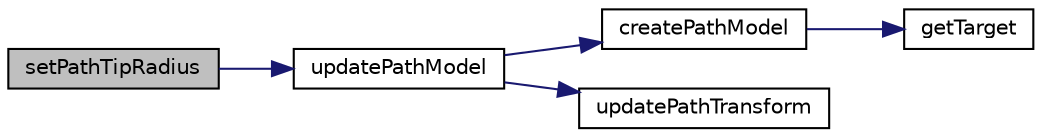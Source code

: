 digraph "setPathTipRadius"
{
 // LATEX_PDF_SIZE
  bgcolor="transparent";
  edge [fontname="Helvetica",fontsize="10",labelfontname="Helvetica",labelfontsize="10"];
  node [fontname="Helvetica",fontsize="10",shape=record];
  rankdir="LR";
  Node1 [label="setPathTipRadius",height=0.2,width=0.4,color="black", fillcolor="grey75", style="filled", fontcolor="black",tooltip=" "];
  Node1 -> Node2 [color="midnightblue",fontsize="10",style="solid",fontname="Helvetica"];
  Node2 [label="updatePathModel",height=0.2,width=0.4,color="black",URL="$class_p_r_i_s_m_1_1_straight_needle_insertion_logic.html#af9dcd5143df6c795adf29c47beabf26b",tooltip=" "];
  Node2 -> Node3 [color="midnightblue",fontsize="10",style="solid",fontname="Helvetica"];
  Node3 [label="createPathModel",height=0.2,width=0.4,color="black",URL="$class_p_r_i_s_m_1_1_straight_needle_insertion_logic.html#a01b0b6636b3a9df6c4889d89ed590d08",tooltip=" "];
  Node3 -> Node4 [color="midnightblue",fontsize="10",style="solid",fontname="Helvetica"];
  Node4 [label="getTarget",height=0.2,width=0.4,color="black",URL="$class_p_r_i_s_m_1_1_straight_needle_insertion_logic.html#ac7f193e1acb5a2827b4a2798bcf267a8",tooltip=" "];
  Node2 -> Node5 [color="midnightblue",fontsize="10",style="solid",fontname="Helvetica"];
  Node5 [label="updatePathTransform",height=0.2,width=0.4,color="black",URL="$class_p_r_i_s_m_1_1_straight_needle_insertion_logic.html#a250d974b176a400096d0c7c520665365",tooltip=" "];
}
